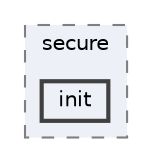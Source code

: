 digraph "D:/Projects/Raspberrypi_pico/pico_freertos_final/freertos_pico2/pico_freertos/FreeRTOS-Kernel/portable/ARMv8M/secure/init"
{
 // LATEX_PDF_SIZE
  bgcolor="transparent";
  edge [fontname=Helvetica,fontsize=10,labelfontname=Helvetica,labelfontsize=10];
  node [fontname=Helvetica,fontsize=10,shape=box,height=0.2,width=0.4];
  compound=true
  subgraph clusterdir_bd0c2fd1853380551c6769b64d660369 {
    graph [ bgcolor="#edf0f7", pencolor="grey50", label="secure", fontname=Helvetica,fontsize=10 style="filled,dashed", URL="dir_bd0c2fd1853380551c6769b64d660369.html",tooltip=""]
  dir_e29ebd9aee02aa5bdd6dfc3580b27d27 [label="init", fillcolor="#edf0f7", color="grey25", style="filled,bold", URL="dir_e29ebd9aee02aa5bdd6dfc3580b27d27.html",tooltip=""];
  }
}
